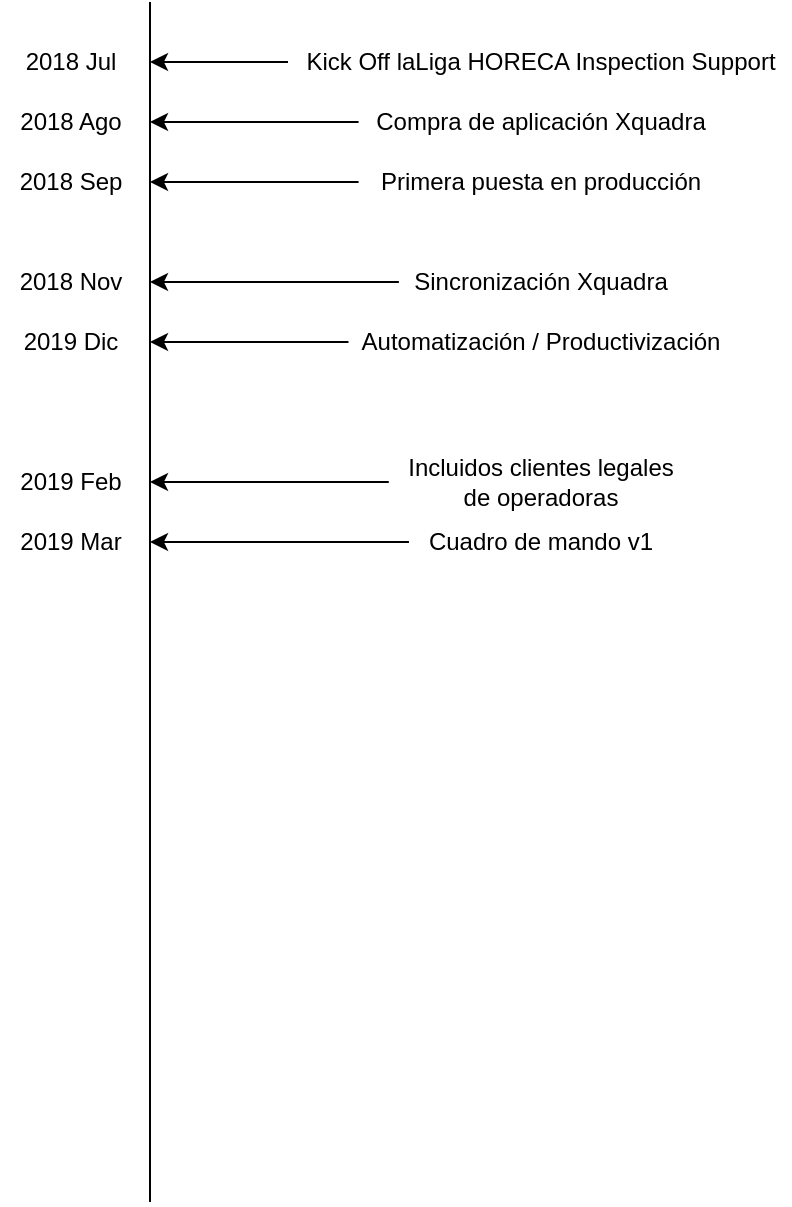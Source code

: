 <mxfile version="12.6.8" type="github">
  <diagram id="nE_KwRMXmQ_I_JsNjPvw" name="Page-1">
    <mxGraphModel dx="1662" dy="713" grid="1" gridSize="10" guides="1" tooltips="1" connect="1" arrows="1" fold="1" page="1" pageScale="1" pageWidth="2336" pageHeight="1654" math="0" shadow="0">
      <root>
        <mxCell id="0"/>
        <mxCell id="1" parent="0"/>
        <mxCell id="P9tkRw7NEmoltiWsm8Qg-1" value="" style="endArrow=none;html=1;" edge="1" parent="1">
          <mxGeometry width="50" height="50" relative="1" as="geometry">
            <mxPoint x="200" y="660" as="sourcePoint"/>
            <mxPoint x="200" y="60" as="targetPoint"/>
          </mxGeometry>
        </mxCell>
        <mxCell id="P9tkRw7NEmoltiWsm8Qg-2" value="" style="endArrow=classic;html=1;exitX=-0.004;exitY=0.5;exitDx=0;exitDy=0;exitPerimeter=0;" edge="1" parent="1" source="P9tkRw7NEmoltiWsm8Qg-3">
          <mxGeometry width="50" height="50" relative="1" as="geometry">
            <mxPoint x="260" y="88" as="sourcePoint"/>
            <mxPoint x="200" y="90" as="targetPoint"/>
          </mxGeometry>
        </mxCell>
        <mxCell id="P9tkRw7NEmoltiWsm8Qg-3" value="Kick Off laLiga HORECA Inspection Support" style="text;html=1;align=center;verticalAlign=middle;resizable=0;points=[];autosize=1;" vertex="1" parent="1">
          <mxGeometry x="270" y="80" width="250" height="20" as="geometry"/>
        </mxCell>
        <mxCell id="P9tkRw7NEmoltiWsm8Qg-4" value="2018 Jul" style="text;html=1;align=center;verticalAlign=middle;resizable=0;points=[];autosize=1;" vertex="1" parent="1">
          <mxGeometry x="130" y="80" width="60" height="20" as="geometry"/>
        </mxCell>
        <mxCell id="P9tkRw7NEmoltiWsm8Qg-5" value="2018 Ago" style="text;html=1;align=center;verticalAlign=middle;resizable=0;points=[];autosize=1;" vertex="1" parent="1">
          <mxGeometry x="125" y="110" width="70" height="20" as="geometry"/>
        </mxCell>
        <mxCell id="P9tkRw7NEmoltiWsm8Qg-6" value="" style="endArrow=classic;html=1;exitX=-0.004;exitY=0.5;exitDx=0;exitDy=0;exitPerimeter=0;" edge="1" parent="1" source="P9tkRw7NEmoltiWsm8Qg-7">
          <mxGeometry width="50" height="50" relative="1" as="geometry">
            <mxPoint x="260" y="118" as="sourcePoint"/>
            <mxPoint x="200" y="120" as="targetPoint"/>
          </mxGeometry>
        </mxCell>
        <mxCell id="P9tkRw7NEmoltiWsm8Qg-7" value="Compra de aplicación Xquadra" style="text;html=1;align=center;verticalAlign=middle;resizable=0;points=[];autosize=1;" vertex="1" parent="1">
          <mxGeometry x="305" y="110" width="180" height="20" as="geometry"/>
        </mxCell>
        <mxCell id="P9tkRw7NEmoltiWsm8Qg-8" value="2018 Sep" style="text;html=1;align=center;verticalAlign=middle;resizable=0;points=[];autosize=1;" vertex="1" parent="1">
          <mxGeometry x="125" y="140" width="70" height="20" as="geometry"/>
        </mxCell>
        <mxCell id="P9tkRw7NEmoltiWsm8Qg-10" value="" style="endArrow=classic;html=1;exitX=-0.004;exitY=0.5;exitDx=0;exitDy=0;exitPerimeter=0;" edge="1" parent="1" source="P9tkRw7NEmoltiWsm8Qg-11">
          <mxGeometry width="50" height="50" relative="1" as="geometry">
            <mxPoint x="260" y="148" as="sourcePoint"/>
            <mxPoint x="200" y="150" as="targetPoint"/>
          </mxGeometry>
        </mxCell>
        <mxCell id="P9tkRw7NEmoltiWsm8Qg-11" value="Primera puesta en producción" style="text;html=1;align=center;verticalAlign=middle;resizable=0;points=[];autosize=1;" vertex="1" parent="1">
          <mxGeometry x="305" y="140" width="180" height="20" as="geometry"/>
        </mxCell>
        <mxCell id="P9tkRw7NEmoltiWsm8Qg-12" value="" style="endArrow=classic;html=1;exitX=-0.004;exitY=0.5;exitDx=0;exitDy=0;exitPerimeter=0;" edge="1" parent="1" source="P9tkRw7NEmoltiWsm8Qg-13">
          <mxGeometry width="50" height="50" relative="1" as="geometry">
            <mxPoint x="260" y="198" as="sourcePoint"/>
            <mxPoint x="200" y="200" as="targetPoint"/>
          </mxGeometry>
        </mxCell>
        <mxCell id="P9tkRw7NEmoltiWsm8Qg-13" value="Sincronización Xquadra" style="text;html=1;align=center;verticalAlign=middle;resizable=0;points=[];autosize=1;" vertex="1" parent="1">
          <mxGeometry x="325" y="190" width="140" height="20" as="geometry"/>
        </mxCell>
        <mxCell id="P9tkRw7NEmoltiWsm8Qg-16" value="2018 Nov" style="text;html=1;align=center;verticalAlign=middle;resizable=0;points=[];autosize=1;" vertex="1" parent="1">
          <mxGeometry x="125" y="190" width="70" height="20" as="geometry"/>
        </mxCell>
        <mxCell id="P9tkRw7NEmoltiWsm8Qg-17" value="2019 Dic" style="text;html=1;align=center;verticalAlign=middle;resizable=0;points=[];autosize=1;" vertex="1" parent="1">
          <mxGeometry x="130" y="220" width="60" height="20" as="geometry"/>
        </mxCell>
        <mxCell id="P9tkRw7NEmoltiWsm8Qg-18" value="" style="endArrow=classic;html=1;exitX=-0.004;exitY=0.5;exitDx=0;exitDy=0;exitPerimeter=0;" edge="1" parent="1" source="P9tkRw7NEmoltiWsm8Qg-19">
          <mxGeometry width="50" height="50" relative="1" as="geometry">
            <mxPoint x="260" y="228" as="sourcePoint"/>
            <mxPoint x="200" y="230" as="targetPoint"/>
          </mxGeometry>
        </mxCell>
        <mxCell id="P9tkRw7NEmoltiWsm8Qg-19" value="Automatización / Productivización" style="text;html=1;align=center;verticalAlign=middle;resizable=0;points=[];autosize=1;" vertex="1" parent="1">
          <mxGeometry x="300" y="220" width="190" height="20" as="geometry"/>
        </mxCell>
        <mxCell id="P9tkRw7NEmoltiWsm8Qg-20" value="2019 Feb" style="text;html=1;align=center;verticalAlign=middle;resizable=0;points=[];autosize=1;" vertex="1" parent="1">
          <mxGeometry x="125" y="290" width="70" height="20" as="geometry"/>
        </mxCell>
        <mxCell id="P9tkRw7NEmoltiWsm8Qg-21" value="" style="endArrow=classic;html=1;exitX=-0.004;exitY=0.5;exitDx=0;exitDy=0;exitPerimeter=0;" edge="1" parent="1" source="P9tkRw7NEmoltiWsm8Qg-22">
          <mxGeometry width="50" height="50" relative="1" as="geometry">
            <mxPoint x="260" y="298" as="sourcePoint"/>
            <mxPoint x="200" y="300" as="targetPoint"/>
          </mxGeometry>
        </mxCell>
        <mxCell id="P9tkRw7NEmoltiWsm8Qg-22" value="Incluidos clientes legales &lt;br&gt;de operadoras" style="text;html=1;align=center;verticalAlign=middle;resizable=0;points=[];autosize=1;" vertex="1" parent="1">
          <mxGeometry x="320" y="285" width="150" height="30" as="geometry"/>
        </mxCell>
        <mxCell id="P9tkRw7NEmoltiWsm8Qg-23" value="2019 Mar" style="text;html=1;align=center;verticalAlign=middle;resizable=0;points=[];autosize=1;" vertex="1" parent="1">
          <mxGeometry x="125" y="320" width="70" height="20" as="geometry"/>
        </mxCell>
        <mxCell id="P9tkRw7NEmoltiWsm8Qg-24" value="" style="endArrow=classic;html=1;exitX=-0.004;exitY=0.5;exitDx=0;exitDy=0;exitPerimeter=0;" edge="1" parent="1" source="P9tkRw7NEmoltiWsm8Qg-25">
          <mxGeometry width="50" height="50" relative="1" as="geometry">
            <mxPoint x="260" y="328" as="sourcePoint"/>
            <mxPoint x="200" y="330" as="targetPoint"/>
          </mxGeometry>
        </mxCell>
        <mxCell id="P9tkRw7NEmoltiWsm8Qg-25" value="Cuadro de mando v1" style="text;html=1;align=center;verticalAlign=middle;resizable=0;points=[];autosize=1;" vertex="1" parent="1">
          <mxGeometry x="330" y="320" width="130" height="20" as="geometry"/>
        </mxCell>
      </root>
    </mxGraphModel>
  </diagram>
</mxfile>
